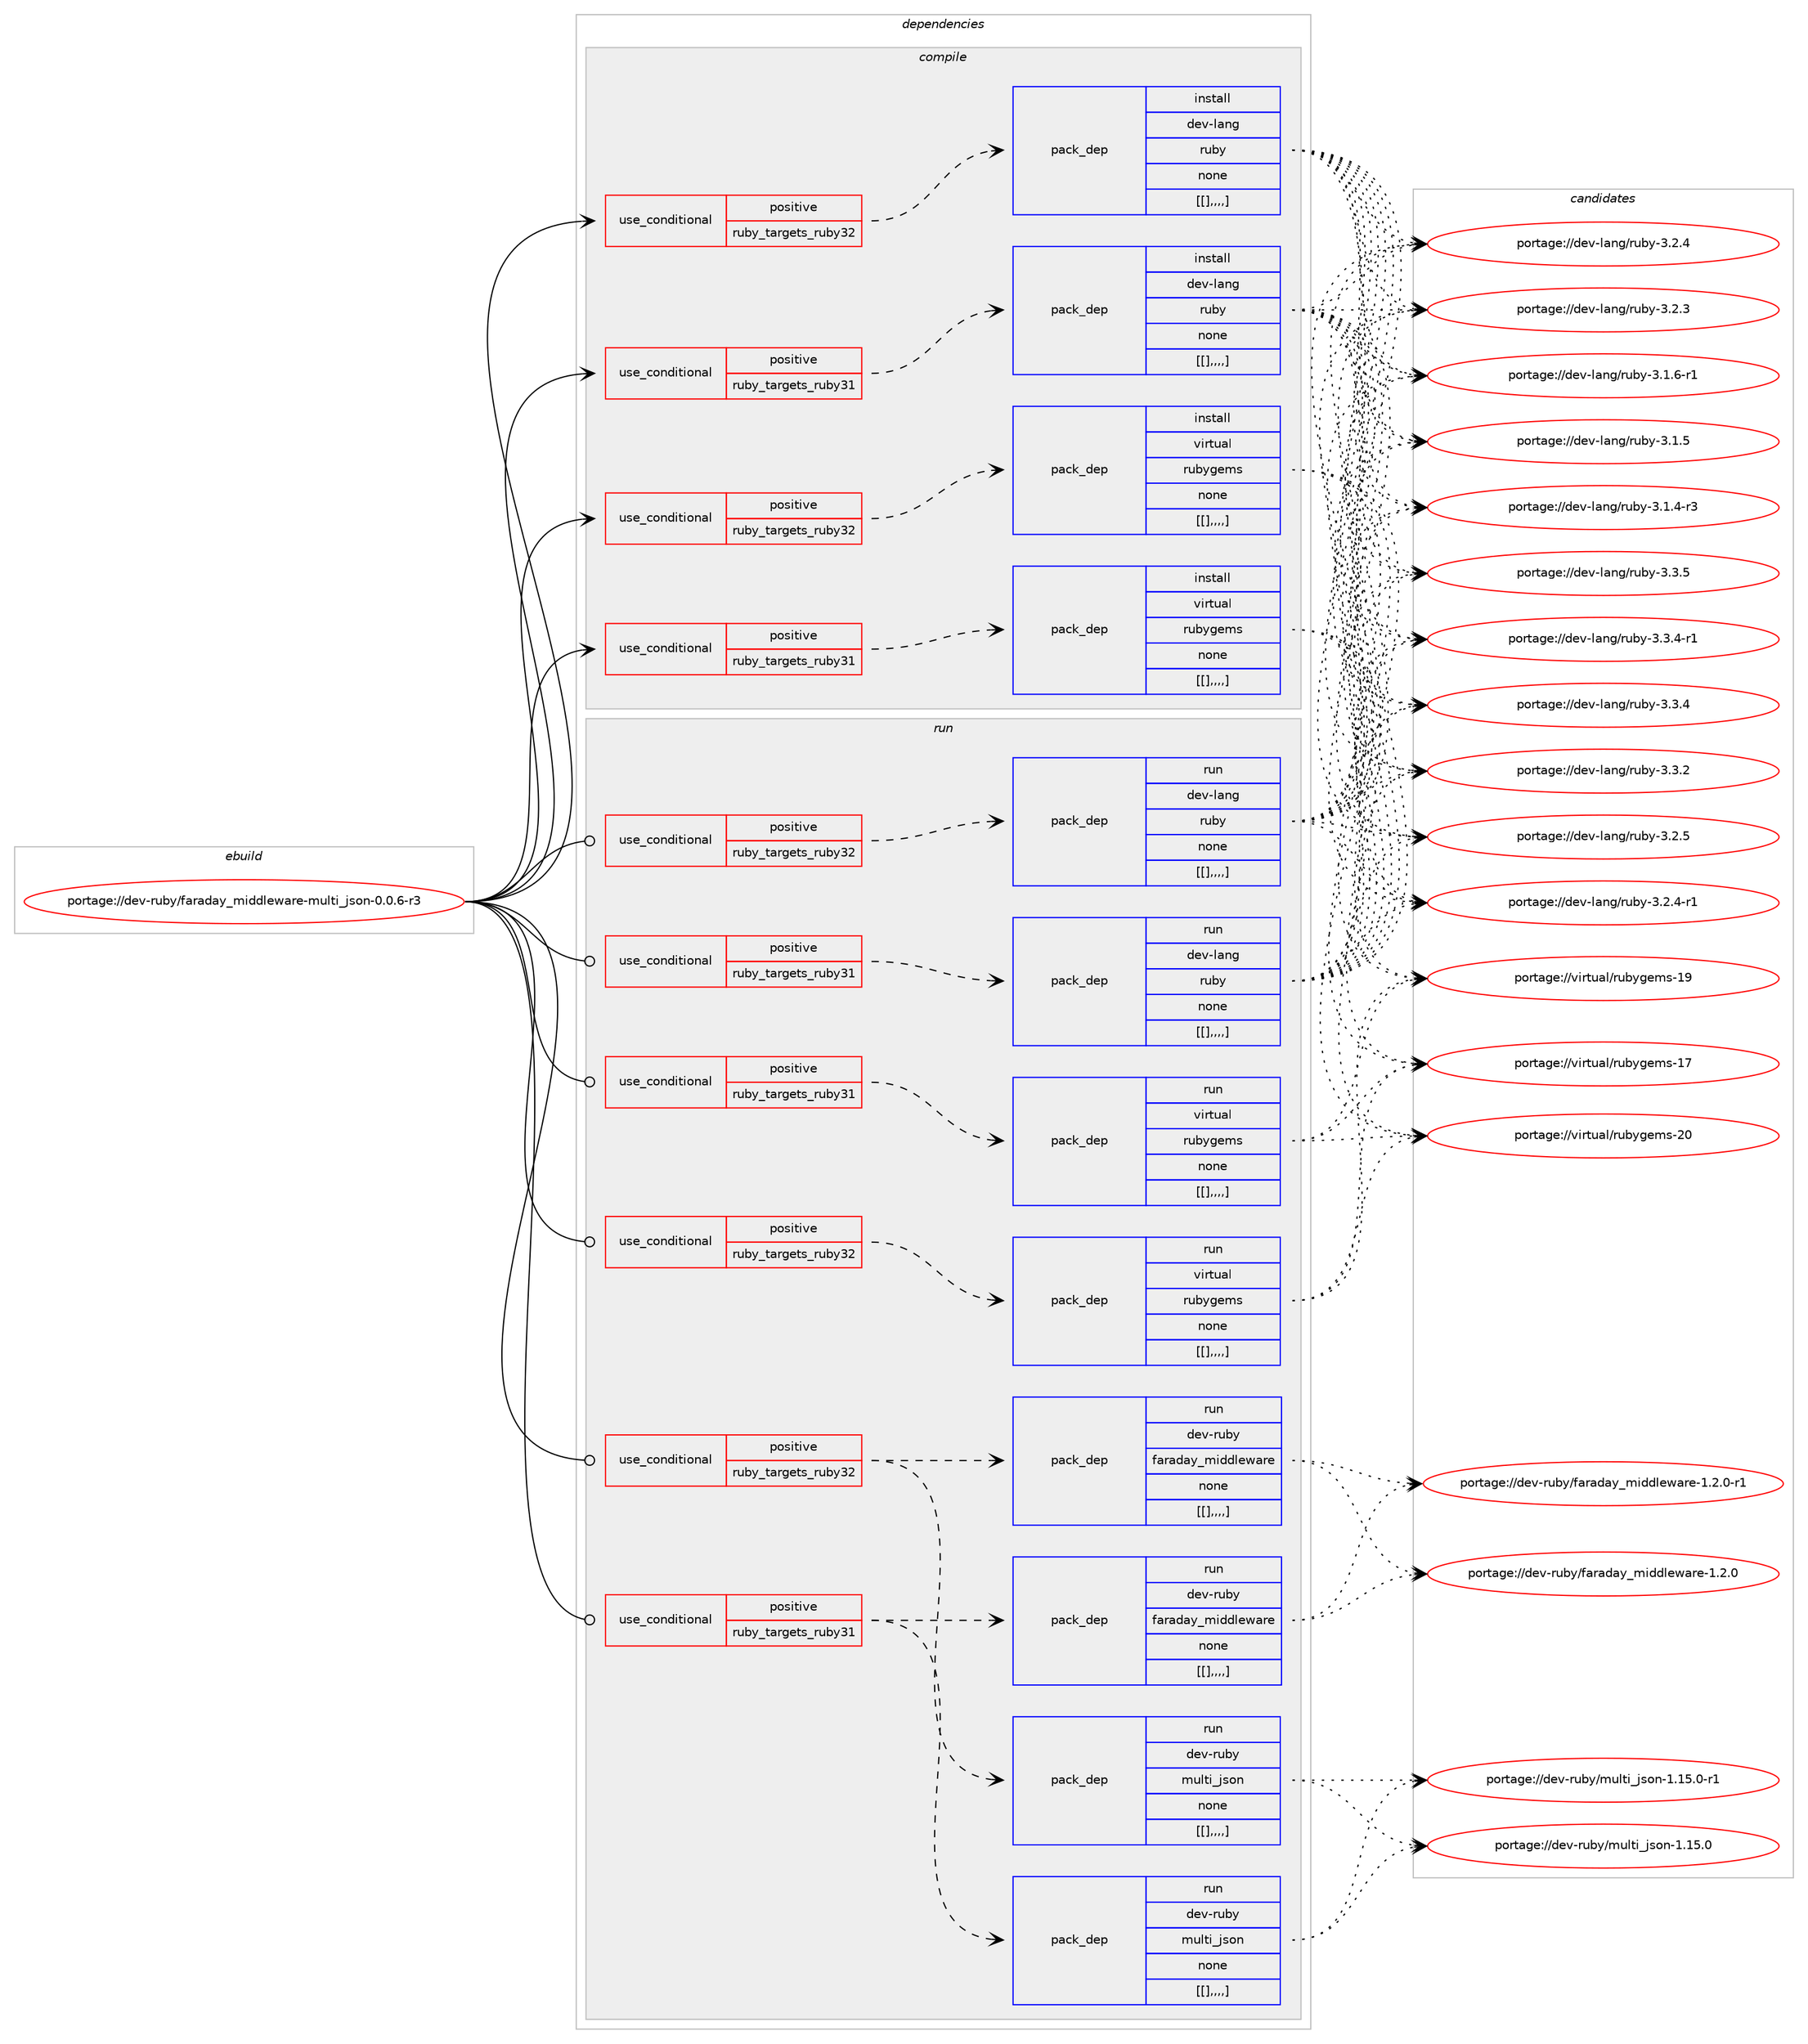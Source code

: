 digraph prolog {

# *************
# Graph options
# *************

newrank=true;
concentrate=true;
compound=true;
graph [rankdir=LR,fontname=Helvetica,fontsize=10,ranksep=1.5];#, ranksep=2.5, nodesep=0.2];
edge  [arrowhead=vee];
node  [fontname=Helvetica,fontsize=10];

# **********
# The ebuild
# **********

subgraph cluster_leftcol {
color=gray;
label=<<i>ebuild</i>>;
id [label="portage://dev-ruby/faraday_middleware-multi_json-0.0.6-r3", color=red, width=4, href="../dev-ruby/faraday_middleware-multi_json-0.0.6-r3.svg"];
}

# ****************
# The dependencies
# ****************

subgraph cluster_midcol {
color=gray;
label=<<i>dependencies</i>>;
subgraph cluster_compile {
fillcolor="#eeeeee";
style=filled;
label=<<i>compile</i>>;
subgraph cond49114 {
dependency186735 [label=<<TABLE BORDER="0" CELLBORDER="1" CELLSPACING="0" CELLPADDING="4"><TR><TD ROWSPAN="3" CELLPADDING="10">use_conditional</TD></TR><TR><TD>positive</TD></TR><TR><TD>ruby_targets_ruby31</TD></TR></TABLE>>, shape=none, color=red];
subgraph pack136299 {
dependency186736 [label=<<TABLE BORDER="0" CELLBORDER="1" CELLSPACING="0" CELLPADDING="4" WIDTH="220"><TR><TD ROWSPAN="6" CELLPADDING="30">pack_dep</TD></TR><TR><TD WIDTH="110">install</TD></TR><TR><TD>dev-lang</TD></TR><TR><TD>ruby</TD></TR><TR><TD>none</TD></TR><TR><TD>[[],,,,]</TD></TR></TABLE>>, shape=none, color=blue];
}
dependency186735:e -> dependency186736:w [weight=20,style="dashed",arrowhead="vee"];
}
id:e -> dependency186735:w [weight=20,style="solid",arrowhead="vee"];
subgraph cond49115 {
dependency186737 [label=<<TABLE BORDER="0" CELLBORDER="1" CELLSPACING="0" CELLPADDING="4"><TR><TD ROWSPAN="3" CELLPADDING="10">use_conditional</TD></TR><TR><TD>positive</TD></TR><TR><TD>ruby_targets_ruby31</TD></TR></TABLE>>, shape=none, color=red];
subgraph pack136300 {
dependency186738 [label=<<TABLE BORDER="0" CELLBORDER="1" CELLSPACING="0" CELLPADDING="4" WIDTH="220"><TR><TD ROWSPAN="6" CELLPADDING="30">pack_dep</TD></TR><TR><TD WIDTH="110">install</TD></TR><TR><TD>virtual</TD></TR><TR><TD>rubygems</TD></TR><TR><TD>none</TD></TR><TR><TD>[[],,,,]</TD></TR></TABLE>>, shape=none, color=blue];
}
dependency186737:e -> dependency186738:w [weight=20,style="dashed",arrowhead="vee"];
}
id:e -> dependency186737:w [weight=20,style="solid",arrowhead="vee"];
subgraph cond49116 {
dependency186739 [label=<<TABLE BORDER="0" CELLBORDER="1" CELLSPACING="0" CELLPADDING="4"><TR><TD ROWSPAN="3" CELLPADDING="10">use_conditional</TD></TR><TR><TD>positive</TD></TR><TR><TD>ruby_targets_ruby32</TD></TR></TABLE>>, shape=none, color=red];
subgraph pack136301 {
dependency186740 [label=<<TABLE BORDER="0" CELLBORDER="1" CELLSPACING="0" CELLPADDING="4" WIDTH="220"><TR><TD ROWSPAN="6" CELLPADDING="30">pack_dep</TD></TR><TR><TD WIDTH="110">install</TD></TR><TR><TD>dev-lang</TD></TR><TR><TD>ruby</TD></TR><TR><TD>none</TD></TR><TR><TD>[[],,,,]</TD></TR></TABLE>>, shape=none, color=blue];
}
dependency186739:e -> dependency186740:w [weight=20,style="dashed",arrowhead="vee"];
}
id:e -> dependency186739:w [weight=20,style="solid",arrowhead="vee"];
subgraph cond49117 {
dependency186741 [label=<<TABLE BORDER="0" CELLBORDER="1" CELLSPACING="0" CELLPADDING="4"><TR><TD ROWSPAN="3" CELLPADDING="10">use_conditional</TD></TR><TR><TD>positive</TD></TR><TR><TD>ruby_targets_ruby32</TD></TR></TABLE>>, shape=none, color=red];
subgraph pack136302 {
dependency186742 [label=<<TABLE BORDER="0" CELLBORDER="1" CELLSPACING="0" CELLPADDING="4" WIDTH="220"><TR><TD ROWSPAN="6" CELLPADDING="30">pack_dep</TD></TR><TR><TD WIDTH="110">install</TD></TR><TR><TD>virtual</TD></TR><TR><TD>rubygems</TD></TR><TR><TD>none</TD></TR><TR><TD>[[],,,,]</TD></TR></TABLE>>, shape=none, color=blue];
}
dependency186741:e -> dependency186742:w [weight=20,style="dashed",arrowhead="vee"];
}
id:e -> dependency186741:w [weight=20,style="solid",arrowhead="vee"];
}
subgraph cluster_compileandrun {
fillcolor="#eeeeee";
style=filled;
label=<<i>compile and run</i>>;
}
subgraph cluster_run {
fillcolor="#eeeeee";
style=filled;
label=<<i>run</i>>;
subgraph cond49118 {
dependency186743 [label=<<TABLE BORDER="0" CELLBORDER="1" CELLSPACING="0" CELLPADDING="4"><TR><TD ROWSPAN="3" CELLPADDING="10">use_conditional</TD></TR><TR><TD>positive</TD></TR><TR><TD>ruby_targets_ruby31</TD></TR></TABLE>>, shape=none, color=red];
subgraph pack136303 {
dependency186744 [label=<<TABLE BORDER="0" CELLBORDER="1" CELLSPACING="0" CELLPADDING="4" WIDTH="220"><TR><TD ROWSPAN="6" CELLPADDING="30">pack_dep</TD></TR><TR><TD WIDTH="110">run</TD></TR><TR><TD>dev-lang</TD></TR><TR><TD>ruby</TD></TR><TR><TD>none</TD></TR><TR><TD>[[],,,,]</TD></TR></TABLE>>, shape=none, color=blue];
}
dependency186743:e -> dependency186744:w [weight=20,style="dashed",arrowhead="vee"];
}
id:e -> dependency186743:w [weight=20,style="solid",arrowhead="odot"];
subgraph cond49119 {
dependency186745 [label=<<TABLE BORDER="0" CELLBORDER="1" CELLSPACING="0" CELLPADDING="4"><TR><TD ROWSPAN="3" CELLPADDING="10">use_conditional</TD></TR><TR><TD>positive</TD></TR><TR><TD>ruby_targets_ruby31</TD></TR></TABLE>>, shape=none, color=red];
subgraph pack136304 {
dependency186746 [label=<<TABLE BORDER="0" CELLBORDER="1" CELLSPACING="0" CELLPADDING="4" WIDTH="220"><TR><TD ROWSPAN="6" CELLPADDING="30">pack_dep</TD></TR><TR><TD WIDTH="110">run</TD></TR><TR><TD>dev-ruby</TD></TR><TR><TD>faraday_middleware</TD></TR><TR><TD>none</TD></TR><TR><TD>[[],,,,]</TD></TR></TABLE>>, shape=none, color=blue];
}
dependency186745:e -> dependency186746:w [weight=20,style="dashed",arrowhead="vee"];
subgraph pack136305 {
dependency186747 [label=<<TABLE BORDER="0" CELLBORDER="1" CELLSPACING="0" CELLPADDING="4" WIDTH="220"><TR><TD ROWSPAN="6" CELLPADDING="30">pack_dep</TD></TR><TR><TD WIDTH="110">run</TD></TR><TR><TD>dev-ruby</TD></TR><TR><TD>multi_json</TD></TR><TR><TD>none</TD></TR><TR><TD>[[],,,,]</TD></TR></TABLE>>, shape=none, color=blue];
}
dependency186745:e -> dependency186747:w [weight=20,style="dashed",arrowhead="vee"];
}
id:e -> dependency186745:w [weight=20,style="solid",arrowhead="odot"];
subgraph cond49120 {
dependency186748 [label=<<TABLE BORDER="0" CELLBORDER="1" CELLSPACING="0" CELLPADDING="4"><TR><TD ROWSPAN="3" CELLPADDING="10">use_conditional</TD></TR><TR><TD>positive</TD></TR><TR><TD>ruby_targets_ruby31</TD></TR></TABLE>>, shape=none, color=red];
subgraph pack136306 {
dependency186749 [label=<<TABLE BORDER="0" CELLBORDER="1" CELLSPACING="0" CELLPADDING="4" WIDTH="220"><TR><TD ROWSPAN="6" CELLPADDING="30">pack_dep</TD></TR><TR><TD WIDTH="110">run</TD></TR><TR><TD>virtual</TD></TR><TR><TD>rubygems</TD></TR><TR><TD>none</TD></TR><TR><TD>[[],,,,]</TD></TR></TABLE>>, shape=none, color=blue];
}
dependency186748:e -> dependency186749:w [weight=20,style="dashed",arrowhead="vee"];
}
id:e -> dependency186748:w [weight=20,style="solid",arrowhead="odot"];
subgraph cond49121 {
dependency186750 [label=<<TABLE BORDER="0" CELLBORDER="1" CELLSPACING="0" CELLPADDING="4"><TR><TD ROWSPAN="3" CELLPADDING="10">use_conditional</TD></TR><TR><TD>positive</TD></TR><TR><TD>ruby_targets_ruby32</TD></TR></TABLE>>, shape=none, color=red];
subgraph pack136307 {
dependency186751 [label=<<TABLE BORDER="0" CELLBORDER="1" CELLSPACING="0" CELLPADDING="4" WIDTH="220"><TR><TD ROWSPAN="6" CELLPADDING="30">pack_dep</TD></TR><TR><TD WIDTH="110">run</TD></TR><TR><TD>dev-lang</TD></TR><TR><TD>ruby</TD></TR><TR><TD>none</TD></TR><TR><TD>[[],,,,]</TD></TR></TABLE>>, shape=none, color=blue];
}
dependency186750:e -> dependency186751:w [weight=20,style="dashed",arrowhead="vee"];
}
id:e -> dependency186750:w [weight=20,style="solid",arrowhead="odot"];
subgraph cond49122 {
dependency186752 [label=<<TABLE BORDER="0" CELLBORDER="1" CELLSPACING="0" CELLPADDING="4"><TR><TD ROWSPAN="3" CELLPADDING="10">use_conditional</TD></TR><TR><TD>positive</TD></TR><TR><TD>ruby_targets_ruby32</TD></TR></TABLE>>, shape=none, color=red];
subgraph pack136308 {
dependency186753 [label=<<TABLE BORDER="0" CELLBORDER="1" CELLSPACING="0" CELLPADDING="4" WIDTH="220"><TR><TD ROWSPAN="6" CELLPADDING="30">pack_dep</TD></TR><TR><TD WIDTH="110">run</TD></TR><TR><TD>dev-ruby</TD></TR><TR><TD>faraday_middleware</TD></TR><TR><TD>none</TD></TR><TR><TD>[[],,,,]</TD></TR></TABLE>>, shape=none, color=blue];
}
dependency186752:e -> dependency186753:w [weight=20,style="dashed",arrowhead="vee"];
subgraph pack136309 {
dependency186754 [label=<<TABLE BORDER="0" CELLBORDER="1" CELLSPACING="0" CELLPADDING="4" WIDTH="220"><TR><TD ROWSPAN="6" CELLPADDING="30">pack_dep</TD></TR><TR><TD WIDTH="110">run</TD></TR><TR><TD>dev-ruby</TD></TR><TR><TD>multi_json</TD></TR><TR><TD>none</TD></TR><TR><TD>[[],,,,]</TD></TR></TABLE>>, shape=none, color=blue];
}
dependency186752:e -> dependency186754:w [weight=20,style="dashed",arrowhead="vee"];
}
id:e -> dependency186752:w [weight=20,style="solid",arrowhead="odot"];
subgraph cond49123 {
dependency186755 [label=<<TABLE BORDER="0" CELLBORDER="1" CELLSPACING="0" CELLPADDING="4"><TR><TD ROWSPAN="3" CELLPADDING="10">use_conditional</TD></TR><TR><TD>positive</TD></TR><TR><TD>ruby_targets_ruby32</TD></TR></TABLE>>, shape=none, color=red];
subgraph pack136310 {
dependency186756 [label=<<TABLE BORDER="0" CELLBORDER="1" CELLSPACING="0" CELLPADDING="4" WIDTH="220"><TR><TD ROWSPAN="6" CELLPADDING="30">pack_dep</TD></TR><TR><TD WIDTH="110">run</TD></TR><TR><TD>virtual</TD></TR><TR><TD>rubygems</TD></TR><TR><TD>none</TD></TR><TR><TD>[[],,,,]</TD></TR></TABLE>>, shape=none, color=blue];
}
dependency186755:e -> dependency186756:w [weight=20,style="dashed",arrowhead="vee"];
}
id:e -> dependency186755:w [weight=20,style="solid",arrowhead="odot"];
}
}

# **************
# The candidates
# **************

subgraph cluster_choices {
rank=same;
color=gray;
label=<<i>candidates</i>>;

subgraph choice136299 {
color=black;
nodesep=1;
choice10010111845108971101034711411798121455146514653 [label="portage://dev-lang/ruby-3.3.5", color=red, width=4,href="../dev-lang/ruby-3.3.5.svg"];
choice100101118451089711010347114117981214551465146524511449 [label="portage://dev-lang/ruby-3.3.4-r1", color=red, width=4,href="../dev-lang/ruby-3.3.4-r1.svg"];
choice10010111845108971101034711411798121455146514652 [label="portage://dev-lang/ruby-3.3.4", color=red, width=4,href="../dev-lang/ruby-3.3.4.svg"];
choice10010111845108971101034711411798121455146514650 [label="portage://dev-lang/ruby-3.3.2", color=red, width=4,href="../dev-lang/ruby-3.3.2.svg"];
choice10010111845108971101034711411798121455146504653 [label="portage://dev-lang/ruby-3.2.5", color=red, width=4,href="../dev-lang/ruby-3.2.5.svg"];
choice100101118451089711010347114117981214551465046524511449 [label="portage://dev-lang/ruby-3.2.4-r1", color=red, width=4,href="../dev-lang/ruby-3.2.4-r1.svg"];
choice10010111845108971101034711411798121455146504652 [label="portage://dev-lang/ruby-3.2.4", color=red, width=4,href="../dev-lang/ruby-3.2.4.svg"];
choice10010111845108971101034711411798121455146504651 [label="portage://dev-lang/ruby-3.2.3", color=red, width=4,href="../dev-lang/ruby-3.2.3.svg"];
choice100101118451089711010347114117981214551464946544511449 [label="portage://dev-lang/ruby-3.1.6-r1", color=red, width=4,href="../dev-lang/ruby-3.1.6-r1.svg"];
choice10010111845108971101034711411798121455146494653 [label="portage://dev-lang/ruby-3.1.5", color=red, width=4,href="../dev-lang/ruby-3.1.5.svg"];
choice100101118451089711010347114117981214551464946524511451 [label="portage://dev-lang/ruby-3.1.4-r3", color=red, width=4,href="../dev-lang/ruby-3.1.4-r3.svg"];
dependency186736:e -> choice10010111845108971101034711411798121455146514653:w [style=dotted,weight="100"];
dependency186736:e -> choice100101118451089711010347114117981214551465146524511449:w [style=dotted,weight="100"];
dependency186736:e -> choice10010111845108971101034711411798121455146514652:w [style=dotted,weight="100"];
dependency186736:e -> choice10010111845108971101034711411798121455146514650:w [style=dotted,weight="100"];
dependency186736:e -> choice10010111845108971101034711411798121455146504653:w [style=dotted,weight="100"];
dependency186736:e -> choice100101118451089711010347114117981214551465046524511449:w [style=dotted,weight="100"];
dependency186736:e -> choice10010111845108971101034711411798121455146504652:w [style=dotted,weight="100"];
dependency186736:e -> choice10010111845108971101034711411798121455146504651:w [style=dotted,weight="100"];
dependency186736:e -> choice100101118451089711010347114117981214551464946544511449:w [style=dotted,weight="100"];
dependency186736:e -> choice10010111845108971101034711411798121455146494653:w [style=dotted,weight="100"];
dependency186736:e -> choice100101118451089711010347114117981214551464946524511451:w [style=dotted,weight="100"];
}
subgraph choice136300 {
color=black;
nodesep=1;
choice118105114116117971084711411798121103101109115455048 [label="portage://virtual/rubygems-20", color=red, width=4,href="../virtual/rubygems-20.svg"];
choice118105114116117971084711411798121103101109115454957 [label="portage://virtual/rubygems-19", color=red, width=4,href="../virtual/rubygems-19.svg"];
choice118105114116117971084711411798121103101109115454955 [label="portage://virtual/rubygems-17", color=red, width=4,href="../virtual/rubygems-17.svg"];
dependency186738:e -> choice118105114116117971084711411798121103101109115455048:w [style=dotted,weight="100"];
dependency186738:e -> choice118105114116117971084711411798121103101109115454957:w [style=dotted,weight="100"];
dependency186738:e -> choice118105114116117971084711411798121103101109115454955:w [style=dotted,weight="100"];
}
subgraph choice136301 {
color=black;
nodesep=1;
choice10010111845108971101034711411798121455146514653 [label="portage://dev-lang/ruby-3.3.5", color=red, width=4,href="../dev-lang/ruby-3.3.5.svg"];
choice100101118451089711010347114117981214551465146524511449 [label="portage://dev-lang/ruby-3.3.4-r1", color=red, width=4,href="../dev-lang/ruby-3.3.4-r1.svg"];
choice10010111845108971101034711411798121455146514652 [label="portage://dev-lang/ruby-3.3.4", color=red, width=4,href="../dev-lang/ruby-3.3.4.svg"];
choice10010111845108971101034711411798121455146514650 [label="portage://dev-lang/ruby-3.3.2", color=red, width=4,href="../dev-lang/ruby-3.3.2.svg"];
choice10010111845108971101034711411798121455146504653 [label="portage://dev-lang/ruby-3.2.5", color=red, width=4,href="../dev-lang/ruby-3.2.5.svg"];
choice100101118451089711010347114117981214551465046524511449 [label="portage://dev-lang/ruby-3.2.4-r1", color=red, width=4,href="../dev-lang/ruby-3.2.4-r1.svg"];
choice10010111845108971101034711411798121455146504652 [label="portage://dev-lang/ruby-3.2.4", color=red, width=4,href="../dev-lang/ruby-3.2.4.svg"];
choice10010111845108971101034711411798121455146504651 [label="portage://dev-lang/ruby-3.2.3", color=red, width=4,href="../dev-lang/ruby-3.2.3.svg"];
choice100101118451089711010347114117981214551464946544511449 [label="portage://dev-lang/ruby-3.1.6-r1", color=red, width=4,href="../dev-lang/ruby-3.1.6-r1.svg"];
choice10010111845108971101034711411798121455146494653 [label="portage://dev-lang/ruby-3.1.5", color=red, width=4,href="../dev-lang/ruby-3.1.5.svg"];
choice100101118451089711010347114117981214551464946524511451 [label="portage://dev-lang/ruby-3.1.4-r3", color=red, width=4,href="../dev-lang/ruby-3.1.4-r3.svg"];
dependency186740:e -> choice10010111845108971101034711411798121455146514653:w [style=dotted,weight="100"];
dependency186740:e -> choice100101118451089711010347114117981214551465146524511449:w [style=dotted,weight="100"];
dependency186740:e -> choice10010111845108971101034711411798121455146514652:w [style=dotted,weight="100"];
dependency186740:e -> choice10010111845108971101034711411798121455146514650:w [style=dotted,weight="100"];
dependency186740:e -> choice10010111845108971101034711411798121455146504653:w [style=dotted,weight="100"];
dependency186740:e -> choice100101118451089711010347114117981214551465046524511449:w [style=dotted,weight="100"];
dependency186740:e -> choice10010111845108971101034711411798121455146504652:w [style=dotted,weight="100"];
dependency186740:e -> choice10010111845108971101034711411798121455146504651:w [style=dotted,weight="100"];
dependency186740:e -> choice100101118451089711010347114117981214551464946544511449:w [style=dotted,weight="100"];
dependency186740:e -> choice10010111845108971101034711411798121455146494653:w [style=dotted,weight="100"];
dependency186740:e -> choice100101118451089711010347114117981214551464946524511451:w [style=dotted,weight="100"];
}
subgraph choice136302 {
color=black;
nodesep=1;
choice118105114116117971084711411798121103101109115455048 [label="portage://virtual/rubygems-20", color=red, width=4,href="../virtual/rubygems-20.svg"];
choice118105114116117971084711411798121103101109115454957 [label="portage://virtual/rubygems-19", color=red, width=4,href="../virtual/rubygems-19.svg"];
choice118105114116117971084711411798121103101109115454955 [label="portage://virtual/rubygems-17", color=red, width=4,href="../virtual/rubygems-17.svg"];
dependency186742:e -> choice118105114116117971084711411798121103101109115455048:w [style=dotted,weight="100"];
dependency186742:e -> choice118105114116117971084711411798121103101109115454957:w [style=dotted,weight="100"];
dependency186742:e -> choice118105114116117971084711411798121103101109115454955:w [style=dotted,weight="100"];
}
subgraph choice136303 {
color=black;
nodesep=1;
choice10010111845108971101034711411798121455146514653 [label="portage://dev-lang/ruby-3.3.5", color=red, width=4,href="../dev-lang/ruby-3.3.5.svg"];
choice100101118451089711010347114117981214551465146524511449 [label="portage://dev-lang/ruby-3.3.4-r1", color=red, width=4,href="../dev-lang/ruby-3.3.4-r1.svg"];
choice10010111845108971101034711411798121455146514652 [label="portage://dev-lang/ruby-3.3.4", color=red, width=4,href="../dev-lang/ruby-3.3.4.svg"];
choice10010111845108971101034711411798121455146514650 [label="portage://dev-lang/ruby-3.3.2", color=red, width=4,href="../dev-lang/ruby-3.3.2.svg"];
choice10010111845108971101034711411798121455146504653 [label="portage://dev-lang/ruby-3.2.5", color=red, width=4,href="../dev-lang/ruby-3.2.5.svg"];
choice100101118451089711010347114117981214551465046524511449 [label="portage://dev-lang/ruby-3.2.4-r1", color=red, width=4,href="../dev-lang/ruby-3.2.4-r1.svg"];
choice10010111845108971101034711411798121455146504652 [label="portage://dev-lang/ruby-3.2.4", color=red, width=4,href="../dev-lang/ruby-3.2.4.svg"];
choice10010111845108971101034711411798121455146504651 [label="portage://dev-lang/ruby-3.2.3", color=red, width=4,href="../dev-lang/ruby-3.2.3.svg"];
choice100101118451089711010347114117981214551464946544511449 [label="portage://dev-lang/ruby-3.1.6-r1", color=red, width=4,href="../dev-lang/ruby-3.1.6-r1.svg"];
choice10010111845108971101034711411798121455146494653 [label="portage://dev-lang/ruby-3.1.5", color=red, width=4,href="../dev-lang/ruby-3.1.5.svg"];
choice100101118451089711010347114117981214551464946524511451 [label="portage://dev-lang/ruby-3.1.4-r3", color=red, width=4,href="../dev-lang/ruby-3.1.4-r3.svg"];
dependency186744:e -> choice10010111845108971101034711411798121455146514653:w [style=dotted,weight="100"];
dependency186744:e -> choice100101118451089711010347114117981214551465146524511449:w [style=dotted,weight="100"];
dependency186744:e -> choice10010111845108971101034711411798121455146514652:w [style=dotted,weight="100"];
dependency186744:e -> choice10010111845108971101034711411798121455146514650:w [style=dotted,weight="100"];
dependency186744:e -> choice10010111845108971101034711411798121455146504653:w [style=dotted,weight="100"];
dependency186744:e -> choice100101118451089711010347114117981214551465046524511449:w [style=dotted,weight="100"];
dependency186744:e -> choice10010111845108971101034711411798121455146504652:w [style=dotted,weight="100"];
dependency186744:e -> choice10010111845108971101034711411798121455146504651:w [style=dotted,weight="100"];
dependency186744:e -> choice100101118451089711010347114117981214551464946544511449:w [style=dotted,weight="100"];
dependency186744:e -> choice10010111845108971101034711411798121455146494653:w [style=dotted,weight="100"];
dependency186744:e -> choice100101118451089711010347114117981214551464946524511451:w [style=dotted,weight="100"];
}
subgraph choice136304 {
color=black;
nodesep=1;
choice10010111845114117981214710297114971009712195109105100100108101119971141014549465046484511449 [label="portage://dev-ruby/faraday_middleware-1.2.0-r1", color=red, width=4,href="../dev-ruby/faraday_middleware-1.2.0-r1.svg"];
choice1001011184511411798121471029711497100971219510910510010010810111997114101454946504648 [label="portage://dev-ruby/faraday_middleware-1.2.0", color=red, width=4,href="../dev-ruby/faraday_middleware-1.2.0.svg"];
dependency186746:e -> choice10010111845114117981214710297114971009712195109105100100108101119971141014549465046484511449:w [style=dotted,weight="100"];
dependency186746:e -> choice1001011184511411798121471029711497100971219510910510010010810111997114101454946504648:w [style=dotted,weight="100"];
}
subgraph choice136305 {
color=black;
nodesep=1;
choice10010111845114117981214710911710811610595106115111110454946495346484511449 [label="portage://dev-ruby/multi_json-1.15.0-r1", color=red, width=4,href="../dev-ruby/multi_json-1.15.0-r1.svg"];
choice1001011184511411798121471091171081161059510611511111045494649534648 [label="portage://dev-ruby/multi_json-1.15.0", color=red, width=4,href="../dev-ruby/multi_json-1.15.0.svg"];
dependency186747:e -> choice10010111845114117981214710911710811610595106115111110454946495346484511449:w [style=dotted,weight="100"];
dependency186747:e -> choice1001011184511411798121471091171081161059510611511111045494649534648:w [style=dotted,weight="100"];
}
subgraph choice136306 {
color=black;
nodesep=1;
choice118105114116117971084711411798121103101109115455048 [label="portage://virtual/rubygems-20", color=red, width=4,href="../virtual/rubygems-20.svg"];
choice118105114116117971084711411798121103101109115454957 [label="portage://virtual/rubygems-19", color=red, width=4,href="../virtual/rubygems-19.svg"];
choice118105114116117971084711411798121103101109115454955 [label="portage://virtual/rubygems-17", color=red, width=4,href="../virtual/rubygems-17.svg"];
dependency186749:e -> choice118105114116117971084711411798121103101109115455048:w [style=dotted,weight="100"];
dependency186749:e -> choice118105114116117971084711411798121103101109115454957:w [style=dotted,weight="100"];
dependency186749:e -> choice118105114116117971084711411798121103101109115454955:w [style=dotted,weight="100"];
}
subgraph choice136307 {
color=black;
nodesep=1;
choice10010111845108971101034711411798121455146514653 [label="portage://dev-lang/ruby-3.3.5", color=red, width=4,href="../dev-lang/ruby-3.3.5.svg"];
choice100101118451089711010347114117981214551465146524511449 [label="portage://dev-lang/ruby-3.3.4-r1", color=red, width=4,href="../dev-lang/ruby-3.3.4-r1.svg"];
choice10010111845108971101034711411798121455146514652 [label="portage://dev-lang/ruby-3.3.4", color=red, width=4,href="../dev-lang/ruby-3.3.4.svg"];
choice10010111845108971101034711411798121455146514650 [label="portage://dev-lang/ruby-3.3.2", color=red, width=4,href="../dev-lang/ruby-3.3.2.svg"];
choice10010111845108971101034711411798121455146504653 [label="portage://dev-lang/ruby-3.2.5", color=red, width=4,href="../dev-lang/ruby-3.2.5.svg"];
choice100101118451089711010347114117981214551465046524511449 [label="portage://dev-lang/ruby-3.2.4-r1", color=red, width=4,href="../dev-lang/ruby-3.2.4-r1.svg"];
choice10010111845108971101034711411798121455146504652 [label="portage://dev-lang/ruby-3.2.4", color=red, width=4,href="../dev-lang/ruby-3.2.4.svg"];
choice10010111845108971101034711411798121455146504651 [label="portage://dev-lang/ruby-3.2.3", color=red, width=4,href="../dev-lang/ruby-3.2.3.svg"];
choice100101118451089711010347114117981214551464946544511449 [label="portage://dev-lang/ruby-3.1.6-r1", color=red, width=4,href="../dev-lang/ruby-3.1.6-r1.svg"];
choice10010111845108971101034711411798121455146494653 [label="portage://dev-lang/ruby-3.1.5", color=red, width=4,href="../dev-lang/ruby-3.1.5.svg"];
choice100101118451089711010347114117981214551464946524511451 [label="portage://dev-lang/ruby-3.1.4-r3", color=red, width=4,href="../dev-lang/ruby-3.1.4-r3.svg"];
dependency186751:e -> choice10010111845108971101034711411798121455146514653:w [style=dotted,weight="100"];
dependency186751:e -> choice100101118451089711010347114117981214551465146524511449:w [style=dotted,weight="100"];
dependency186751:e -> choice10010111845108971101034711411798121455146514652:w [style=dotted,weight="100"];
dependency186751:e -> choice10010111845108971101034711411798121455146514650:w [style=dotted,weight="100"];
dependency186751:e -> choice10010111845108971101034711411798121455146504653:w [style=dotted,weight="100"];
dependency186751:e -> choice100101118451089711010347114117981214551465046524511449:w [style=dotted,weight="100"];
dependency186751:e -> choice10010111845108971101034711411798121455146504652:w [style=dotted,weight="100"];
dependency186751:e -> choice10010111845108971101034711411798121455146504651:w [style=dotted,weight="100"];
dependency186751:e -> choice100101118451089711010347114117981214551464946544511449:w [style=dotted,weight="100"];
dependency186751:e -> choice10010111845108971101034711411798121455146494653:w [style=dotted,weight="100"];
dependency186751:e -> choice100101118451089711010347114117981214551464946524511451:w [style=dotted,weight="100"];
}
subgraph choice136308 {
color=black;
nodesep=1;
choice10010111845114117981214710297114971009712195109105100100108101119971141014549465046484511449 [label="portage://dev-ruby/faraday_middleware-1.2.0-r1", color=red, width=4,href="../dev-ruby/faraday_middleware-1.2.0-r1.svg"];
choice1001011184511411798121471029711497100971219510910510010010810111997114101454946504648 [label="portage://dev-ruby/faraday_middleware-1.2.0", color=red, width=4,href="../dev-ruby/faraday_middleware-1.2.0.svg"];
dependency186753:e -> choice10010111845114117981214710297114971009712195109105100100108101119971141014549465046484511449:w [style=dotted,weight="100"];
dependency186753:e -> choice1001011184511411798121471029711497100971219510910510010010810111997114101454946504648:w [style=dotted,weight="100"];
}
subgraph choice136309 {
color=black;
nodesep=1;
choice10010111845114117981214710911710811610595106115111110454946495346484511449 [label="portage://dev-ruby/multi_json-1.15.0-r1", color=red, width=4,href="../dev-ruby/multi_json-1.15.0-r1.svg"];
choice1001011184511411798121471091171081161059510611511111045494649534648 [label="portage://dev-ruby/multi_json-1.15.0", color=red, width=4,href="../dev-ruby/multi_json-1.15.0.svg"];
dependency186754:e -> choice10010111845114117981214710911710811610595106115111110454946495346484511449:w [style=dotted,weight="100"];
dependency186754:e -> choice1001011184511411798121471091171081161059510611511111045494649534648:w [style=dotted,weight="100"];
}
subgraph choice136310 {
color=black;
nodesep=1;
choice118105114116117971084711411798121103101109115455048 [label="portage://virtual/rubygems-20", color=red, width=4,href="../virtual/rubygems-20.svg"];
choice118105114116117971084711411798121103101109115454957 [label="portage://virtual/rubygems-19", color=red, width=4,href="../virtual/rubygems-19.svg"];
choice118105114116117971084711411798121103101109115454955 [label="portage://virtual/rubygems-17", color=red, width=4,href="../virtual/rubygems-17.svg"];
dependency186756:e -> choice118105114116117971084711411798121103101109115455048:w [style=dotted,weight="100"];
dependency186756:e -> choice118105114116117971084711411798121103101109115454957:w [style=dotted,weight="100"];
dependency186756:e -> choice118105114116117971084711411798121103101109115454955:w [style=dotted,weight="100"];
}
}

}

